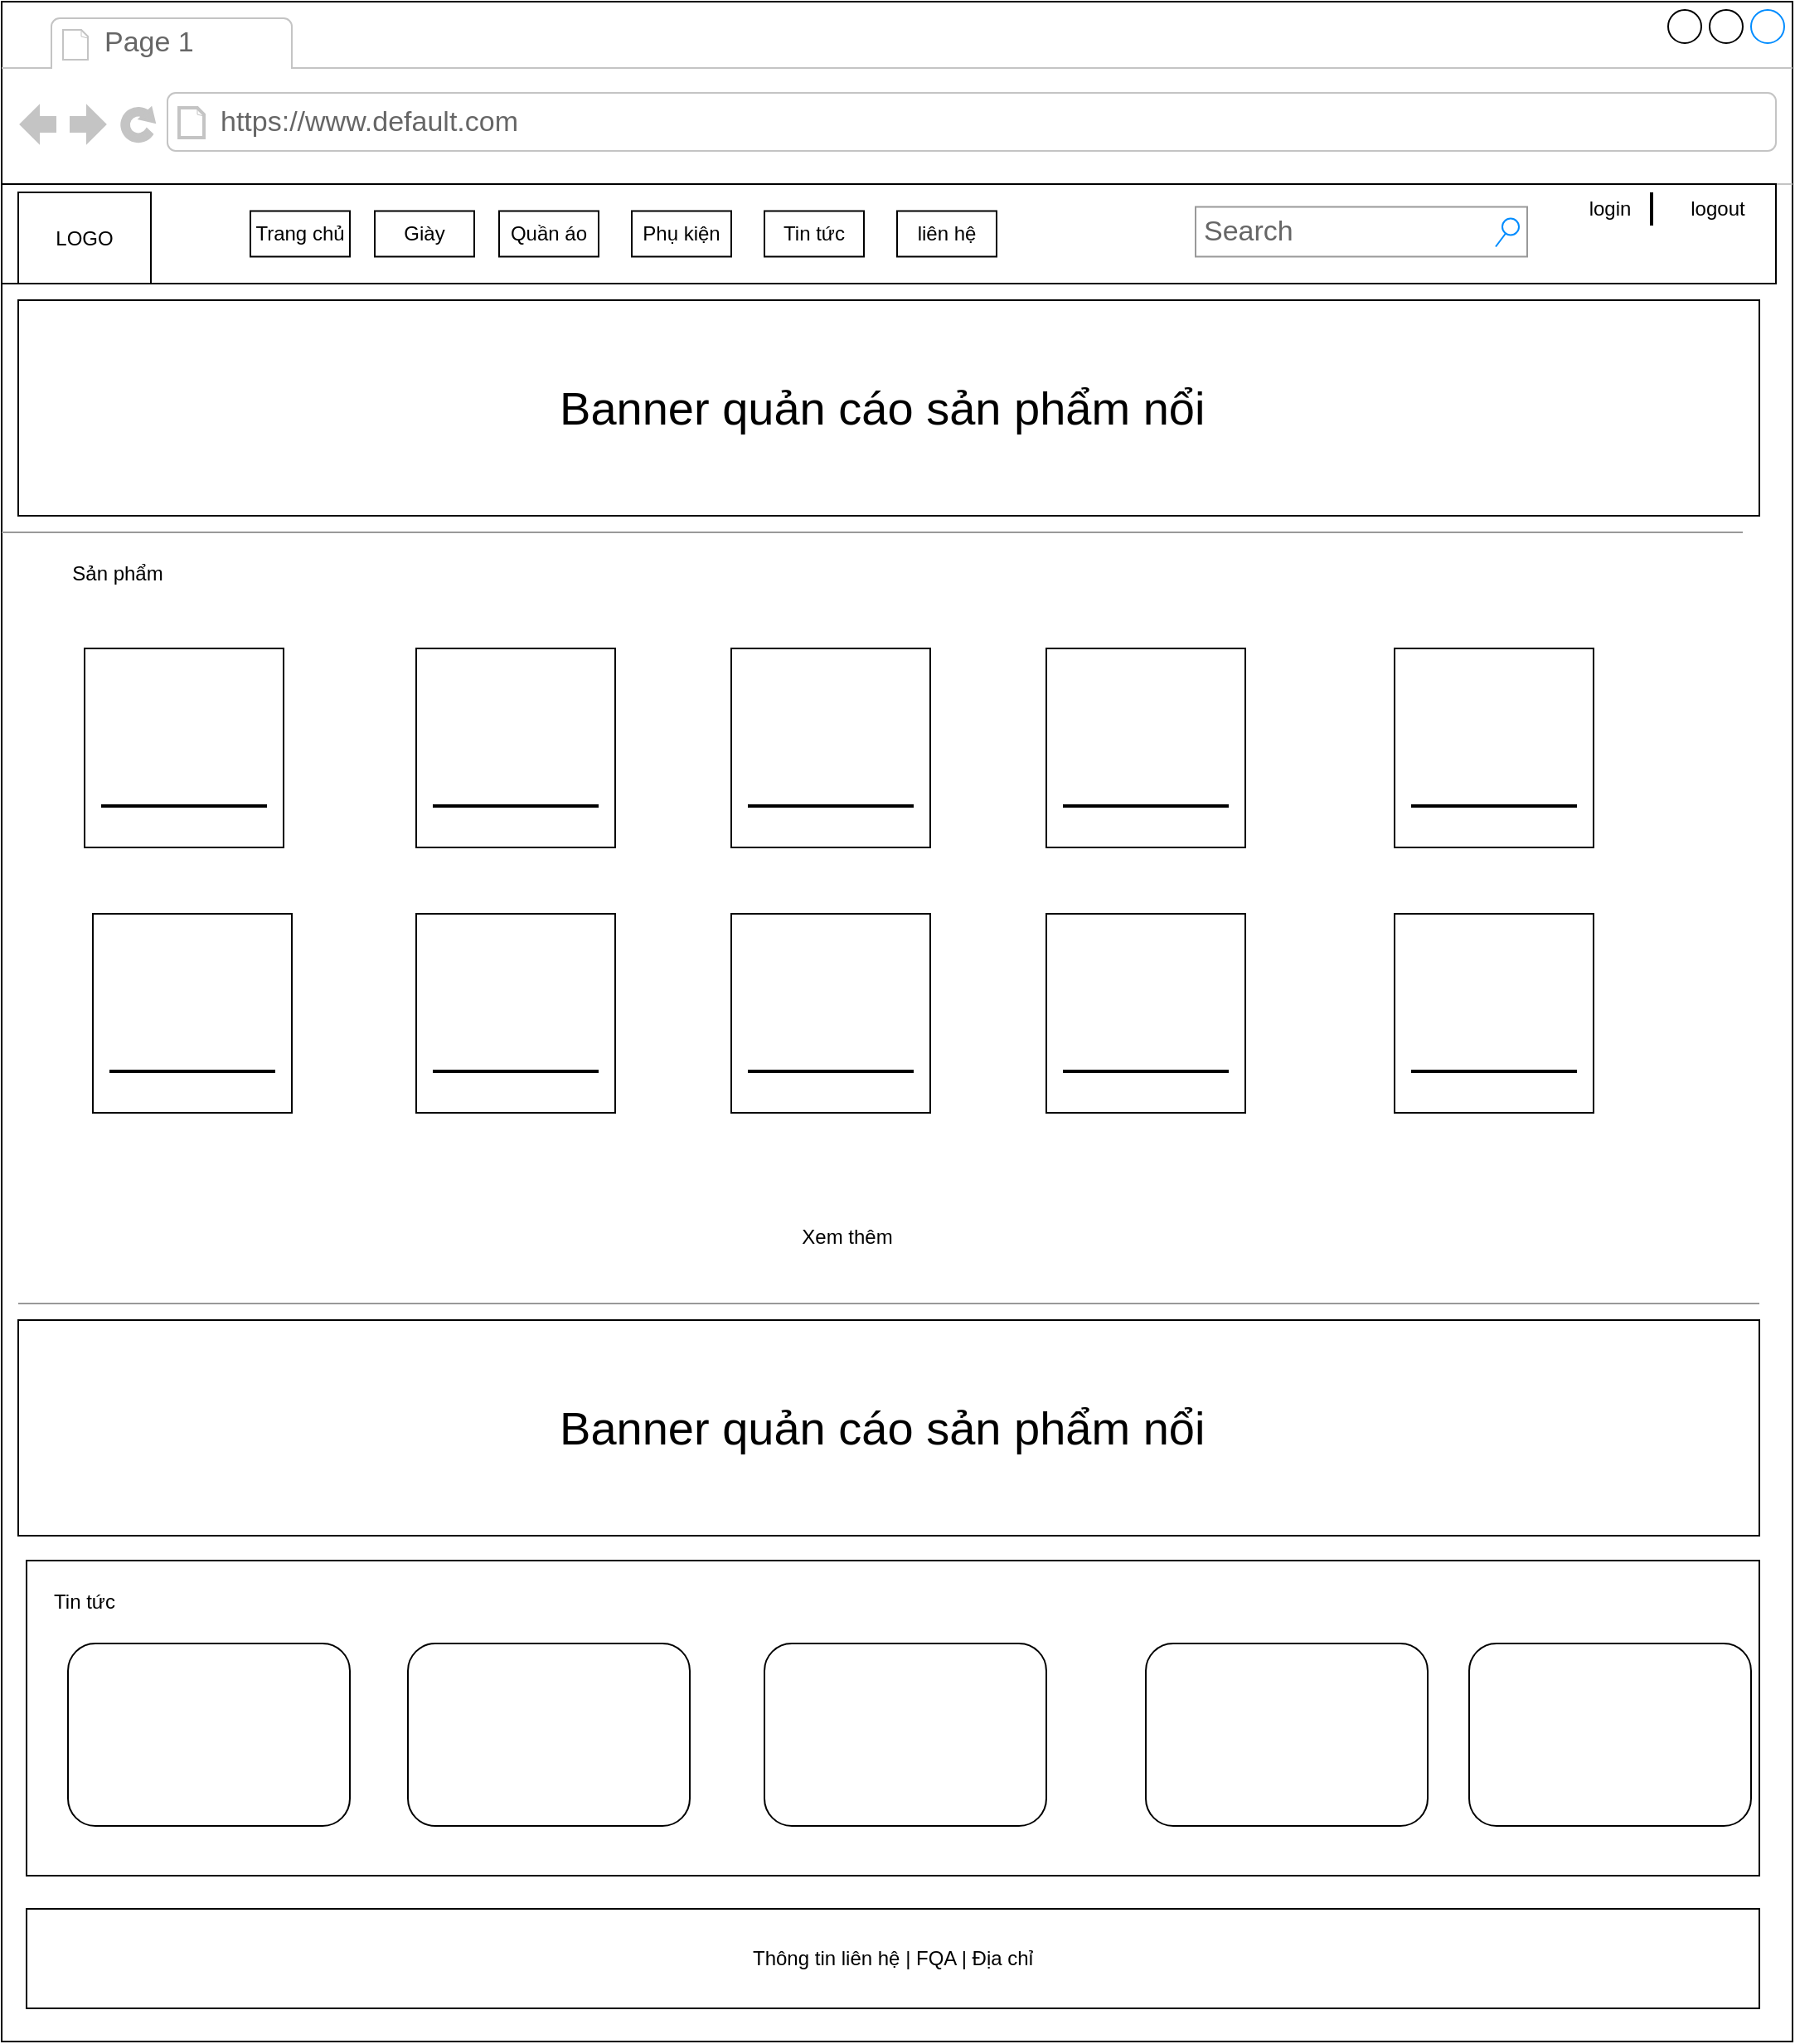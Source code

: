 <mxfile version="25.0.3">
  <diagram name="Page-1" id="2cc2dc42-3aac-f2a9-1cec-7a8b7cbee084">
    <mxGraphModel dx="2390" dy="2147" grid="1" gridSize="10" guides="1" tooltips="1" connect="1" arrows="1" fold="1" page="1" pageScale="1" pageWidth="1100" pageHeight="850" background="#ffffff" math="0" shadow="0">
      <root>
        <mxCell id="0" />
        <mxCell id="1" parent="0" />
        <mxCell id="7026571954dc6520-1" value="" style="strokeWidth=1;shadow=0;dashed=0;align=center;html=1;shape=mxgraph.mockup.containers.browserWindow;rSize=0;strokeColor=default;mainText=,;recursiveResize=0;rounded=0;labelBackgroundColor=none;fontFamily=Verdana;fontSize=12;fillColor=default;" parent="1" vertex="1">
          <mxGeometry x="680" y="-550" width="1080" height="1230" as="geometry" />
        </mxCell>
        <mxCell id="7026571954dc6520-2" value="Page 1" style="strokeWidth=1;shadow=0;dashed=0;align=center;html=1;shape=mxgraph.mockup.containers.anchor;fontSize=17;fontColor=#666666;align=left;" parent="7026571954dc6520-1" vertex="1">
          <mxGeometry x="60" y="12" width="110" height="26" as="geometry" />
        </mxCell>
        <mxCell id="7026571954dc6520-3" value="https://www.default.com" style="strokeWidth=1;shadow=0;dashed=0;align=center;html=1;shape=mxgraph.mockup.containers.anchor;rSize=0;fontSize=17;fontColor=#666666;align=left;" parent="7026571954dc6520-1" vertex="1">
          <mxGeometry x="130" y="60" width="250" height="26" as="geometry" />
        </mxCell>
        <mxCell id="7026571954dc6520-15" value="" style="verticalLabelPosition=bottom;shadow=0;dashed=0;align=center;html=1;verticalAlign=top;strokeWidth=1;shape=mxgraph.mockup.markup.line;strokeColor=#999999;rounded=0;labelBackgroundColor=none;fillColor=#ffffff;fontFamily=Verdana;fontSize=12;fontColor=#000000;" parent="7026571954dc6520-1" vertex="1">
          <mxGeometry y="310" width="1050" height="20" as="geometry" />
        </mxCell>
        <mxCell id="7026571954dc6520-21" value="" style="verticalLabelPosition=bottom;shadow=0;dashed=0;align=center;html=1;verticalAlign=top;strokeWidth=1;shape=mxgraph.mockup.markup.line;strokeColor=#999999;rounded=0;labelBackgroundColor=none;fillColor=#ffffff;fontFamily=Verdana;fontSize=12;fontColor=#000000;" parent="7026571954dc6520-1" vertex="1">
          <mxGeometry x="10" y="775" width="1050" height="20" as="geometry" />
        </mxCell>
        <mxCell id="SW3FdNbesPMpoBhUyzO1-1" value="" style="rounded=0;whiteSpace=wrap;html=1;" vertex="1" parent="7026571954dc6520-1">
          <mxGeometry y="110" width="1070" height="60" as="geometry" />
        </mxCell>
        <mxCell id="SW3FdNbesPMpoBhUyzO1-2" value="Search" style="strokeWidth=1;shadow=0;dashed=0;align=center;html=1;shape=mxgraph.mockup.forms.searchBox;strokeColor=#999999;mainText=;strokeColor2=#008cff;fontColor=#666666;fontSize=17;align=left;spacingLeft=3;rounded=0;labelBackgroundColor=none;" vertex="1" parent="7026571954dc6520-1">
          <mxGeometry x="720" y="123.75" width="200" height="30" as="geometry" />
        </mxCell>
        <mxCell id="SW3FdNbesPMpoBhUyzO1-4" value="" style="line;strokeWidth=2;html=1;direction=south;" vertex="1" parent="7026571954dc6520-1">
          <mxGeometry x="990" y="115" width="10" height="20" as="geometry" />
        </mxCell>
        <mxCell id="SW3FdNbesPMpoBhUyzO1-9" value="logout" style="text;html=1;align=center;verticalAlign=middle;whiteSpace=wrap;rounded=0;" vertex="1" parent="7026571954dc6520-1">
          <mxGeometry x="1010" y="110" width="50" height="30" as="geometry" />
        </mxCell>
        <mxCell id="SW3FdNbesPMpoBhUyzO1-8" value="login" style="text;html=1;align=center;verticalAlign=middle;whiteSpace=wrap;rounded=0;" vertex="1" parent="7026571954dc6520-1">
          <mxGeometry x="940" y="110" width="60" height="30" as="geometry" />
        </mxCell>
        <mxCell id="SW3FdNbesPMpoBhUyzO1-10" value="LOGO" style="rounded=0;whiteSpace=wrap;html=1;" vertex="1" parent="7026571954dc6520-1">
          <mxGeometry x="10" y="115" width="80" height="55" as="geometry" />
        </mxCell>
        <mxCell id="SW3FdNbesPMpoBhUyzO1-11" value="Trang chủ" style="rounded=0;whiteSpace=wrap;html=1;" vertex="1" parent="7026571954dc6520-1">
          <mxGeometry x="150" y="126.25" width="60" height="27.5" as="geometry" />
        </mxCell>
        <mxCell id="SW3FdNbesPMpoBhUyzO1-12" value="Giày" style="rounded=0;whiteSpace=wrap;html=1;" vertex="1" parent="7026571954dc6520-1">
          <mxGeometry x="225" y="126.25" width="60" height="27.5" as="geometry" />
        </mxCell>
        <mxCell id="SW3FdNbesPMpoBhUyzO1-13" value="Quần áo" style="rounded=0;whiteSpace=wrap;html=1;" vertex="1" parent="7026571954dc6520-1">
          <mxGeometry x="300" y="126.25" width="60" height="27.5" as="geometry" />
        </mxCell>
        <mxCell id="SW3FdNbesPMpoBhUyzO1-14" value="Phụ kiện" style="rounded=0;whiteSpace=wrap;html=1;" vertex="1" parent="7026571954dc6520-1">
          <mxGeometry x="380" y="126.25" width="60" height="27.5" as="geometry" />
        </mxCell>
        <mxCell id="SW3FdNbesPMpoBhUyzO1-15" value="Tin tức" style="rounded=0;whiteSpace=wrap;html=1;" vertex="1" parent="7026571954dc6520-1">
          <mxGeometry x="460" y="126.25" width="60" height="27.5" as="geometry" />
        </mxCell>
        <mxCell id="SW3FdNbesPMpoBhUyzO1-16" value="liên hệ" style="rounded=0;whiteSpace=wrap;html=1;" vertex="1" parent="7026571954dc6520-1">
          <mxGeometry x="540" y="126.25" width="60" height="27.5" as="geometry" />
        </mxCell>
        <mxCell id="SW3FdNbesPMpoBhUyzO1-17" value="&lt;font style=&quot;font-size: 28px;&quot;&gt;Banner quản cáo sản phẩm nổi&amp;nbsp;&lt;/font&gt;" style="rounded=0;whiteSpace=wrap;html=1;" vertex="1" parent="7026571954dc6520-1">
          <mxGeometry x="10" y="180" width="1050" height="130" as="geometry" />
        </mxCell>
        <mxCell id="SW3FdNbesPMpoBhUyzO1-18" value="Sản phẩm" style="text;html=1;align=center;verticalAlign=middle;whiteSpace=wrap;rounded=0;" vertex="1" parent="7026571954dc6520-1">
          <mxGeometry x="40" y="330" width="60" height="30" as="geometry" />
        </mxCell>
        <mxCell id="SW3FdNbesPMpoBhUyzO1-19" value="" style="whiteSpace=wrap;html=1;aspect=fixed;" vertex="1" parent="7026571954dc6520-1">
          <mxGeometry x="50" y="390" width="120" height="120" as="geometry" />
        </mxCell>
        <mxCell id="SW3FdNbesPMpoBhUyzO1-20" value="" style="line;strokeWidth=2;html=1;" vertex="1" parent="7026571954dc6520-1">
          <mxGeometry x="60" y="480" width="100" height="10" as="geometry" />
        </mxCell>
        <mxCell id="SW3FdNbesPMpoBhUyzO1-31" value="" style="whiteSpace=wrap;html=1;aspect=fixed;" vertex="1" parent="7026571954dc6520-1">
          <mxGeometry x="55" y="550" width="120" height="120" as="geometry" />
        </mxCell>
        <mxCell id="SW3FdNbesPMpoBhUyzO1-32" value="" style="line;strokeWidth=2;html=1;" vertex="1" parent="7026571954dc6520-1">
          <mxGeometry x="65" y="640" width="100" height="10" as="geometry" />
        </mxCell>
        <mxCell id="SW3FdNbesPMpoBhUyzO1-33" value="" style="whiteSpace=wrap;html=1;aspect=fixed;" vertex="1" parent="7026571954dc6520-1">
          <mxGeometry x="250" y="550" width="120" height="120" as="geometry" />
        </mxCell>
        <mxCell id="SW3FdNbesPMpoBhUyzO1-34" value="" style="line;strokeWidth=2;html=1;" vertex="1" parent="7026571954dc6520-1">
          <mxGeometry x="260" y="640" width="100" height="10" as="geometry" />
        </mxCell>
        <mxCell id="SW3FdNbesPMpoBhUyzO1-35" value="" style="whiteSpace=wrap;html=1;aspect=fixed;" vertex="1" parent="7026571954dc6520-1">
          <mxGeometry x="440" y="550" width="120" height="120" as="geometry" />
        </mxCell>
        <mxCell id="SW3FdNbesPMpoBhUyzO1-36" value="" style="line;strokeWidth=2;html=1;" vertex="1" parent="7026571954dc6520-1">
          <mxGeometry x="450" y="640" width="100" height="10" as="geometry" />
        </mxCell>
        <mxCell id="SW3FdNbesPMpoBhUyzO1-37" value="" style="whiteSpace=wrap;html=1;aspect=fixed;" vertex="1" parent="7026571954dc6520-1">
          <mxGeometry x="630" y="550" width="120" height="120" as="geometry" />
        </mxCell>
        <mxCell id="SW3FdNbesPMpoBhUyzO1-38" value="" style="line;strokeWidth=2;html=1;" vertex="1" parent="7026571954dc6520-1">
          <mxGeometry x="640" y="640" width="100" height="10" as="geometry" />
        </mxCell>
        <mxCell id="SW3FdNbesPMpoBhUyzO1-39" value="" style="whiteSpace=wrap;html=1;aspect=fixed;" vertex="1" parent="7026571954dc6520-1">
          <mxGeometry x="840" y="550" width="120" height="120" as="geometry" />
        </mxCell>
        <mxCell id="SW3FdNbesPMpoBhUyzO1-40" value="" style="line;strokeWidth=2;html=1;" vertex="1" parent="7026571954dc6520-1">
          <mxGeometry x="850" y="640" width="100" height="10" as="geometry" />
        </mxCell>
        <mxCell id="SW3FdNbesPMpoBhUyzO1-41" value="" style="whiteSpace=wrap;html=1;aspect=fixed;" vertex="1" parent="7026571954dc6520-1">
          <mxGeometry x="250" y="390" width="120" height="120" as="geometry" />
        </mxCell>
        <mxCell id="SW3FdNbesPMpoBhUyzO1-42" value="" style="line;strokeWidth=2;html=1;" vertex="1" parent="7026571954dc6520-1">
          <mxGeometry x="260" y="480" width="100" height="10" as="geometry" />
        </mxCell>
        <mxCell id="SW3FdNbesPMpoBhUyzO1-43" value="" style="whiteSpace=wrap;html=1;aspect=fixed;" vertex="1" parent="7026571954dc6520-1">
          <mxGeometry x="440" y="390" width="120" height="120" as="geometry" />
        </mxCell>
        <mxCell id="SW3FdNbesPMpoBhUyzO1-44" value="" style="line;strokeWidth=2;html=1;" vertex="1" parent="7026571954dc6520-1">
          <mxGeometry x="450" y="480" width="100" height="10" as="geometry" />
        </mxCell>
        <mxCell id="SW3FdNbesPMpoBhUyzO1-45" value="" style="whiteSpace=wrap;html=1;aspect=fixed;" vertex="1" parent="7026571954dc6520-1">
          <mxGeometry x="630" y="390" width="120" height="120" as="geometry" />
        </mxCell>
        <mxCell id="SW3FdNbesPMpoBhUyzO1-46" value="" style="line;strokeWidth=2;html=1;" vertex="1" parent="7026571954dc6520-1">
          <mxGeometry x="640" y="480" width="100" height="10" as="geometry" />
        </mxCell>
        <mxCell id="SW3FdNbesPMpoBhUyzO1-47" value="" style="whiteSpace=wrap;html=1;aspect=fixed;" vertex="1" parent="7026571954dc6520-1">
          <mxGeometry x="840" y="390" width="120" height="120" as="geometry" />
        </mxCell>
        <mxCell id="SW3FdNbesPMpoBhUyzO1-48" value="" style="line;strokeWidth=2;html=1;" vertex="1" parent="7026571954dc6520-1">
          <mxGeometry x="850" y="480" width="100" height="10" as="geometry" />
        </mxCell>
        <mxCell id="SW3FdNbesPMpoBhUyzO1-49" value="Xem thêm" style="text;html=1;align=center;verticalAlign=middle;whiteSpace=wrap;rounded=0;" vertex="1" parent="7026571954dc6520-1">
          <mxGeometry x="480" y="730" width="60" height="30" as="geometry" />
        </mxCell>
        <mxCell id="SW3FdNbesPMpoBhUyzO1-50" value="&lt;font style=&quot;font-size: 28px;&quot;&gt;Banner quản cáo sản phẩm nổi&amp;nbsp;&lt;/font&gt;" style="rounded=0;whiteSpace=wrap;html=1;" vertex="1" parent="7026571954dc6520-1">
          <mxGeometry x="10" y="795" width="1050" height="130" as="geometry" />
        </mxCell>
        <mxCell id="SW3FdNbesPMpoBhUyzO1-51" value="" style="rounded=0;whiteSpace=wrap;html=1;" vertex="1" parent="7026571954dc6520-1">
          <mxGeometry x="15" y="940" width="1045" height="190" as="geometry" />
        </mxCell>
        <mxCell id="SW3FdNbesPMpoBhUyzO1-52" value="Tin tức" style="text;html=1;align=center;verticalAlign=middle;whiteSpace=wrap;rounded=0;" vertex="1" parent="7026571954dc6520-1">
          <mxGeometry x="20" y="950" width="60" height="30" as="geometry" />
        </mxCell>
        <mxCell id="SW3FdNbesPMpoBhUyzO1-53" value="" style="rounded=1;whiteSpace=wrap;html=1;" vertex="1" parent="7026571954dc6520-1">
          <mxGeometry x="40" y="990" width="170" height="110" as="geometry" />
        </mxCell>
        <mxCell id="SW3FdNbesPMpoBhUyzO1-54" value="" style="rounded=1;whiteSpace=wrap;html=1;" vertex="1" parent="7026571954dc6520-1">
          <mxGeometry x="245" y="990" width="170" height="110" as="geometry" />
        </mxCell>
        <mxCell id="SW3FdNbesPMpoBhUyzO1-55" value="" style="rounded=1;whiteSpace=wrap;html=1;" vertex="1" parent="7026571954dc6520-1">
          <mxGeometry x="460" y="990" width="170" height="110" as="geometry" />
        </mxCell>
        <mxCell id="SW3FdNbesPMpoBhUyzO1-56" value="" style="rounded=1;whiteSpace=wrap;html=1;" vertex="1" parent="7026571954dc6520-1">
          <mxGeometry x="690" y="990" width="170" height="110" as="geometry" />
        </mxCell>
        <mxCell id="SW3FdNbesPMpoBhUyzO1-57" value="" style="rounded=1;whiteSpace=wrap;html=1;" vertex="1" parent="7026571954dc6520-1">
          <mxGeometry x="885" y="990" width="170" height="110" as="geometry" />
        </mxCell>
        <mxCell id="SW3FdNbesPMpoBhUyzO1-58" value="Thông tin liên hệ | FQA | Địa chỉ" style="rounded=0;whiteSpace=wrap;html=1;" vertex="1" parent="7026571954dc6520-1">
          <mxGeometry x="15" y="1150" width="1045" height="60" as="geometry" />
        </mxCell>
      </root>
    </mxGraphModel>
  </diagram>
</mxfile>
